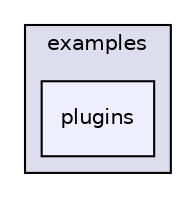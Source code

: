 digraph "fmod/android/fmodstudioapi10503android/api/lowlevel/examples/plugins" {
  compound=true
  node [ fontsize="10", fontname="Helvetica"];
  edge [ labelfontsize="10", labelfontname="Helvetica"];
  subgraph clusterdir_88610fdaf4ea60c12223c75ad7a2fc1f {
    graph [ bgcolor="#ddddee", pencolor="black", label="examples" fontname="Helvetica", fontsize="10", URL="dir_88610fdaf4ea60c12223c75ad7a2fc1f.html"]
  dir_ffee19bb670c9bba240cdce4b19ec104 [shape=box, label="plugins", style="filled", fillcolor="#eeeeff", pencolor="black", URL="dir_ffee19bb670c9bba240cdce4b19ec104.html"];
  }
}
